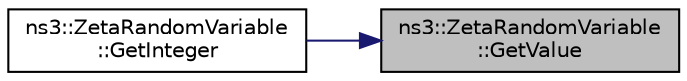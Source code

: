 digraph "ns3::ZetaRandomVariable::GetValue"
{
 // LATEX_PDF_SIZE
  edge [fontname="Helvetica",fontsize="10",labelfontname="Helvetica",labelfontsize="10"];
  node [fontname="Helvetica",fontsize="10",shape=record];
  rankdir="RL";
  Node1 [label="ns3::ZetaRandomVariable\l::GetValue",height=0.2,width=0.4,color="black", fillcolor="grey75", style="filled", fontcolor="black",tooltip="Returns a random double from a zeta distribution with the current alpha."];
  Node1 -> Node2 [dir="back",color="midnightblue",fontsize="10",style="solid",fontname="Helvetica"];
  Node2 [label="ns3::ZetaRandomVariable\l::GetInteger",height=0.2,width=0.4,color="black", fillcolor="white", style="filled",URL="$classns3_1_1_zeta_random_variable.html#acd5c516f3f7abe8775675b67abda3a65",tooltip="Returns a random unsigned integer from a zeta distribution with the specified alpha."];
}
